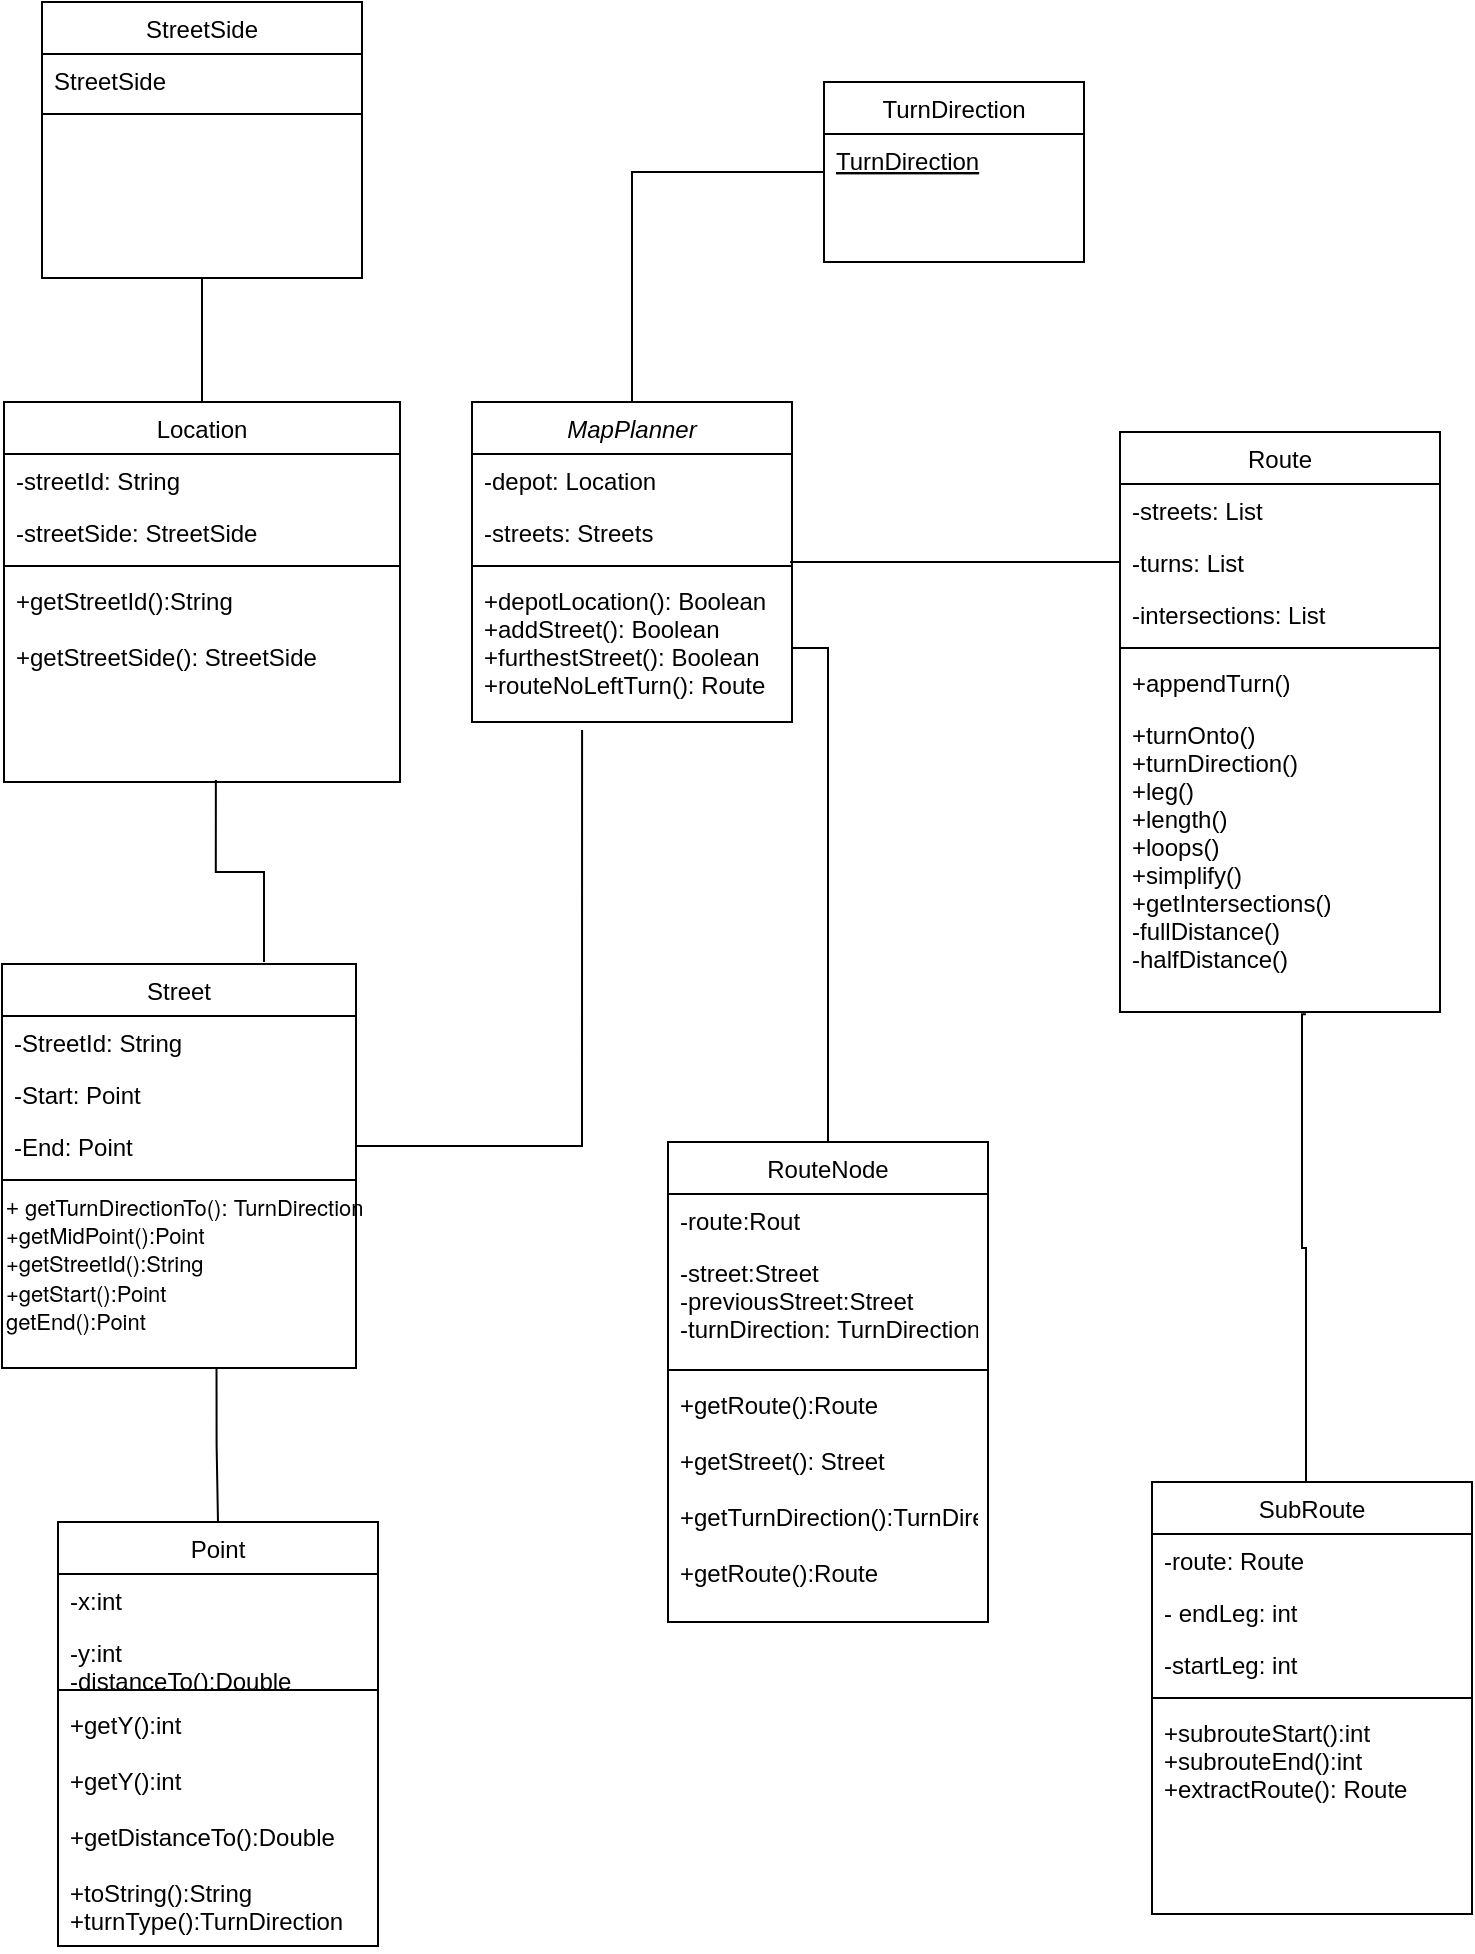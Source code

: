 <mxfile version="24.8.2">
  <diagram id="C5RBs43oDa-KdzZeNtuy" name="Page-1">
    <mxGraphModel dx="1290" dy="634" grid="1" gridSize="10" guides="1" tooltips="1" connect="1" arrows="1" fold="1" page="1" pageScale="1" pageWidth="827" pageHeight="1169" math="0" shadow="0">
      <root>
        <mxCell id="WIyWlLk6GJQsqaUBKTNV-0" />
        <mxCell id="WIyWlLk6GJQsqaUBKTNV-1" parent="WIyWlLk6GJQsqaUBKTNV-0" />
        <mxCell id="zkfFHV4jXpPFQw0GAbJ--0" value="MapPlanner" style="swimlane;fontStyle=2;align=center;verticalAlign=top;childLayout=stackLayout;horizontal=1;startSize=26;horizontalStack=0;resizeParent=1;resizeLast=0;collapsible=1;marginBottom=0;rounded=0;shadow=0;strokeWidth=1;" parent="WIyWlLk6GJQsqaUBKTNV-1" vertex="1">
          <mxGeometry x="264" y="230" width="160" height="160" as="geometry">
            <mxRectangle x="230" y="140" width="160" height="26" as="alternateBounds" />
          </mxGeometry>
        </mxCell>
        <mxCell id="zkfFHV4jXpPFQw0GAbJ--1" value="-depot: Location" style="text;align=left;verticalAlign=top;spacingLeft=4;spacingRight=4;overflow=hidden;rotatable=0;points=[[0,0.5],[1,0.5]];portConstraint=eastwest;" parent="zkfFHV4jXpPFQw0GAbJ--0" vertex="1">
          <mxGeometry y="26" width="160" height="26" as="geometry" />
        </mxCell>
        <mxCell id="zkfFHV4jXpPFQw0GAbJ--3" value="-streets: Streets" style="text;align=left;verticalAlign=top;spacingLeft=4;spacingRight=4;overflow=hidden;rotatable=0;points=[[0,0.5],[1,0.5]];portConstraint=eastwest;rounded=0;shadow=0;html=0;" parent="zkfFHV4jXpPFQw0GAbJ--0" vertex="1">
          <mxGeometry y="52" width="160" height="26" as="geometry" />
        </mxCell>
        <mxCell id="zkfFHV4jXpPFQw0GAbJ--4" value="" style="line;html=1;strokeWidth=1;align=left;verticalAlign=middle;spacingTop=-1;spacingLeft=3;spacingRight=3;rotatable=0;labelPosition=right;points=[];portConstraint=eastwest;" parent="zkfFHV4jXpPFQw0GAbJ--0" vertex="1">
          <mxGeometry y="78" width="160" height="8" as="geometry" />
        </mxCell>
        <mxCell id="zkfFHV4jXpPFQw0GAbJ--5" value="+depotLocation(): Boolean&#xa;+addStreet(): Boolean&#xa;+furthestStreet(): Boolean&#xa;+routeNoLeftTurn(): Route" style="text;align=left;verticalAlign=top;spacingLeft=4;spacingRight=4;overflow=hidden;rotatable=0;points=[[0,0.5],[1,0.5]];portConstraint=eastwest;" parent="zkfFHV4jXpPFQw0GAbJ--0" vertex="1">
          <mxGeometry y="86" width="160" height="74" as="geometry" />
        </mxCell>
        <mxCell id="zkfFHV4jXpPFQw0GAbJ--6" value="Street" style="swimlane;fontStyle=0;align=center;verticalAlign=top;childLayout=stackLayout;horizontal=1;startSize=26;horizontalStack=0;resizeParent=1;resizeLast=0;collapsible=1;marginBottom=0;rounded=0;shadow=0;strokeWidth=1;" parent="WIyWlLk6GJQsqaUBKTNV-1" vertex="1">
          <mxGeometry x="29" y="511" width="177" height="202" as="geometry">
            <mxRectangle x="130" y="380" width="160" height="26" as="alternateBounds" />
          </mxGeometry>
        </mxCell>
        <mxCell id="zkfFHV4jXpPFQw0GAbJ--7" value="-StreetId: String" style="text;align=left;verticalAlign=top;spacingLeft=4;spacingRight=4;overflow=hidden;rotatable=0;points=[[0,0.5],[1,0.5]];portConstraint=eastwest;" parent="zkfFHV4jXpPFQw0GAbJ--6" vertex="1">
          <mxGeometry y="26" width="177" height="26" as="geometry" />
        </mxCell>
        <mxCell id="oAMTNOTbMDp8Qqs458s8-45" value="-Start: Point" style="text;align=left;verticalAlign=top;spacingLeft=4;spacingRight=4;overflow=hidden;rotatable=0;points=[[0,0.5],[1,0.5]];portConstraint=eastwest;rounded=0;shadow=0;html=0;" vertex="1" parent="zkfFHV4jXpPFQw0GAbJ--6">
          <mxGeometry y="52" width="177" height="26" as="geometry" />
        </mxCell>
        <mxCell id="zkfFHV4jXpPFQw0GAbJ--8" value="-End: Point" style="text;align=left;verticalAlign=top;spacingLeft=4;spacingRight=4;overflow=hidden;rotatable=0;points=[[0,0.5],[1,0.5]];portConstraint=eastwest;rounded=0;shadow=0;html=0;" parent="zkfFHV4jXpPFQw0GAbJ--6" vertex="1">
          <mxGeometry y="78" width="177" height="26" as="geometry" />
        </mxCell>
        <mxCell id="zkfFHV4jXpPFQw0GAbJ--9" value="" style="line;html=1;strokeWidth=1;align=left;verticalAlign=middle;spacingTop=-1;spacingLeft=3;spacingRight=3;rotatable=0;labelPosition=right;points=[];portConstraint=eastwest;" parent="zkfFHV4jXpPFQw0GAbJ--6" vertex="1">
          <mxGeometry y="104" width="177" height="8" as="geometry" />
        </mxCell>
        <mxCell id="zkfFHV4jXpPFQw0GAbJ--17" value="Route" style="swimlane;fontStyle=0;align=center;verticalAlign=top;childLayout=stackLayout;horizontal=1;startSize=26;horizontalStack=0;resizeParent=1;resizeLast=0;collapsible=1;marginBottom=0;rounded=0;shadow=0;strokeWidth=1;" parent="WIyWlLk6GJQsqaUBKTNV-1" vertex="1">
          <mxGeometry x="588" y="245" width="160" height="290" as="geometry">
            <mxRectangle x="550" y="140" width="160" height="26" as="alternateBounds" />
          </mxGeometry>
        </mxCell>
        <mxCell id="zkfFHV4jXpPFQw0GAbJ--18" value="-streets: List" style="text;align=left;verticalAlign=top;spacingLeft=4;spacingRight=4;overflow=hidden;rotatable=0;points=[[0,0.5],[1,0.5]];portConstraint=eastwest;" parent="zkfFHV4jXpPFQw0GAbJ--17" vertex="1">
          <mxGeometry y="26" width="160" height="26" as="geometry" />
        </mxCell>
        <mxCell id="zkfFHV4jXpPFQw0GAbJ--19" value="-turns: List" style="text;align=left;verticalAlign=top;spacingLeft=4;spacingRight=4;overflow=hidden;rotatable=0;points=[[0,0.5],[1,0.5]];portConstraint=eastwest;rounded=0;shadow=0;html=0;" parent="zkfFHV4jXpPFQw0GAbJ--17" vertex="1">
          <mxGeometry y="52" width="160" height="26" as="geometry" />
        </mxCell>
        <mxCell id="zkfFHV4jXpPFQw0GAbJ--20" value="-intersections: List" style="text;align=left;verticalAlign=top;spacingLeft=4;spacingRight=4;overflow=hidden;rotatable=0;points=[[0,0.5],[1,0.5]];portConstraint=eastwest;rounded=0;shadow=0;html=0;" parent="zkfFHV4jXpPFQw0GAbJ--17" vertex="1">
          <mxGeometry y="78" width="160" height="26" as="geometry" />
        </mxCell>
        <mxCell id="zkfFHV4jXpPFQw0GAbJ--23" value="" style="line;html=1;strokeWidth=1;align=left;verticalAlign=middle;spacingTop=-1;spacingLeft=3;spacingRight=3;rotatable=0;labelPosition=right;points=[];portConstraint=eastwest;" parent="zkfFHV4jXpPFQw0GAbJ--17" vertex="1">
          <mxGeometry y="104" width="160" height="8" as="geometry" />
        </mxCell>
        <mxCell id="zkfFHV4jXpPFQw0GAbJ--24" value="+appendTurn()" style="text;align=left;verticalAlign=top;spacingLeft=4;spacingRight=4;overflow=hidden;rotatable=0;points=[[0,0.5],[1,0.5]];portConstraint=eastwest;" parent="zkfFHV4jXpPFQw0GAbJ--17" vertex="1">
          <mxGeometry y="112" width="160" height="26" as="geometry" />
        </mxCell>
        <mxCell id="zkfFHV4jXpPFQw0GAbJ--25" value="+turnOnto()&#xa;+turnDirection()&#xa;+leg()&#xa;+length()&#xa;+loops()&#xa;+simplify()&#xa;+getIntersections()&#xa;-fullDistance()&#xa;-halfDistance()" style="text;align=left;verticalAlign=top;spacingLeft=4;spacingRight=4;overflow=hidden;rotatable=0;points=[[0,0.5],[1,0.5]];portConstraint=eastwest;" parent="zkfFHV4jXpPFQw0GAbJ--17" vertex="1">
          <mxGeometry y="138" width="160" height="152" as="geometry" />
        </mxCell>
        <mxCell id="oAMTNOTbMDp8Qqs458s8-0" value="Location" style="swimlane;fontStyle=0;align=center;verticalAlign=top;childLayout=stackLayout;horizontal=1;startSize=26;horizontalStack=0;resizeParent=1;resizeLast=0;collapsible=1;marginBottom=0;rounded=0;shadow=0;strokeWidth=1;" vertex="1" parent="WIyWlLk6GJQsqaUBKTNV-1">
          <mxGeometry x="30" y="230" width="198" height="190" as="geometry">
            <mxRectangle x="130" y="380" width="160" height="26" as="alternateBounds" />
          </mxGeometry>
        </mxCell>
        <mxCell id="oAMTNOTbMDp8Qqs458s8-1" value="-streetId: String" style="text;align=left;verticalAlign=top;spacingLeft=4;spacingRight=4;overflow=hidden;rotatable=0;points=[[0,0.5],[1,0.5]];portConstraint=eastwest;" vertex="1" parent="oAMTNOTbMDp8Qqs458s8-0">
          <mxGeometry y="26" width="198" height="26" as="geometry" />
        </mxCell>
        <mxCell id="oAMTNOTbMDp8Qqs458s8-2" value="-streetSide: StreetSide" style="text;align=left;verticalAlign=top;spacingLeft=4;spacingRight=4;overflow=hidden;rotatable=0;points=[[0,0.5],[1,0.5]];portConstraint=eastwest;rounded=0;shadow=0;html=0;" vertex="1" parent="oAMTNOTbMDp8Qqs458s8-0">
          <mxGeometry y="52" width="198" height="26" as="geometry" />
        </mxCell>
        <mxCell id="oAMTNOTbMDp8Qqs458s8-3" value="" style="line;html=1;strokeWidth=1;align=left;verticalAlign=middle;spacingTop=-1;spacingLeft=3;spacingRight=3;rotatable=0;labelPosition=right;points=[];portConstraint=eastwest;" vertex="1" parent="oAMTNOTbMDp8Qqs458s8-0">
          <mxGeometry y="78" width="198" height="8" as="geometry" />
        </mxCell>
        <mxCell id="oAMTNOTbMDp8Qqs458s8-85" value="+getStreetId():String&#xa;&#xa;+getStreetSide(): StreetSide" style="text;align=left;verticalAlign=top;spacingLeft=4;spacingRight=4;overflow=hidden;rotatable=0;points=[[0,0.5],[1,0.5]];portConstraint=eastwest;rounded=0;shadow=0;html=0;" vertex="1" parent="oAMTNOTbMDp8Qqs458s8-0">
          <mxGeometry y="86" width="198" height="54" as="geometry" />
        </mxCell>
        <mxCell id="oAMTNOTbMDp8Qqs458s8-81" value="&lt;div style=&quot;text-align: start; white-space: normal; background-color: rgb(30, 31, 34); color: rgb(188, 190, 196);&quot;&gt;&lt;pre style=&quot;font-family: &amp;quot;JetBrains Mono&amp;quot;, monospace; font-size: 9.8pt;&quot;&gt;&lt;br&gt;&lt;/pre&gt;&lt;/div&gt;" style="text;html=1;align=center;verticalAlign=middle;resizable=0;points=[];autosize=1;strokeColor=none;fillColor=none;" vertex="1" parent="oAMTNOTbMDp8Qqs458s8-0">
          <mxGeometry y="140" width="198" height="50" as="geometry" />
        </mxCell>
        <mxCell id="oAMTNOTbMDp8Qqs458s8-6" value="RouteNode" style="swimlane;fontStyle=0;align=center;verticalAlign=top;childLayout=stackLayout;horizontal=1;startSize=26;horizontalStack=0;resizeParent=1;resizeLast=0;collapsible=1;marginBottom=0;rounded=0;shadow=0;strokeWidth=1;" vertex="1" parent="WIyWlLk6GJQsqaUBKTNV-1">
          <mxGeometry x="362" y="600" width="160" height="240" as="geometry">
            <mxRectangle x="130" y="380" width="160" height="26" as="alternateBounds" />
          </mxGeometry>
        </mxCell>
        <mxCell id="oAMTNOTbMDp8Qqs458s8-7" value="-route:Rout" style="text;align=left;verticalAlign=top;spacingLeft=4;spacingRight=4;overflow=hidden;rotatable=0;points=[[0,0.5],[1,0.5]];portConstraint=eastwest;" vertex="1" parent="oAMTNOTbMDp8Qqs458s8-6">
          <mxGeometry y="26" width="160" height="26" as="geometry" />
        </mxCell>
        <mxCell id="oAMTNOTbMDp8Qqs458s8-8" value="-street:Street&#xa;-previousStreet:Street&#xa;-turnDirection: TurnDirection" style="text;align=left;verticalAlign=top;spacingLeft=4;spacingRight=4;overflow=hidden;rotatable=0;points=[[0,0.5],[1,0.5]];portConstraint=eastwest;rounded=0;shadow=0;html=0;" vertex="1" parent="oAMTNOTbMDp8Qqs458s8-6">
          <mxGeometry y="52" width="160" height="58" as="geometry" />
        </mxCell>
        <mxCell id="oAMTNOTbMDp8Qqs458s8-9" value="" style="line;html=1;strokeWidth=1;align=left;verticalAlign=middle;spacingTop=-1;spacingLeft=3;spacingRight=3;rotatable=0;labelPosition=right;points=[];portConstraint=eastwest;" vertex="1" parent="oAMTNOTbMDp8Qqs458s8-6">
          <mxGeometry y="110" width="160" height="8" as="geometry" />
        </mxCell>
        <mxCell id="oAMTNOTbMDp8Qqs458s8-87" value="+getRoute():Route &#xa;&#xa;+getStreet(): Street&#xa;&#xa;+getTurnDirection():TurnDirection&#xa;&#xa;+getRoute():Route " style="text;align=left;verticalAlign=top;spacingLeft=4;spacingRight=4;overflow=hidden;rotatable=0;points=[[0,0.5],[1,0.5]];portConstraint=eastwest;rounded=0;shadow=0;html=0;" vertex="1" parent="oAMTNOTbMDp8Qqs458s8-6">
          <mxGeometry y="118" width="160" height="122" as="geometry" />
        </mxCell>
        <mxCell id="oAMTNOTbMDp8Qqs458s8-12" value="StreetSide" style="swimlane;fontStyle=0;align=center;verticalAlign=top;childLayout=stackLayout;horizontal=1;startSize=26;horizontalStack=0;resizeParent=1;resizeLast=0;collapsible=1;marginBottom=0;rounded=0;shadow=0;strokeWidth=1;" vertex="1" parent="WIyWlLk6GJQsqaUBKTNV-1">
          <mxGeometry x="49" y="30" width="160" height="138" as="geometry">
            <mxRectangle x="130" y="380" width="160" height="26" as="alternateBounds" />
          </mxGeometry>
        </mxCell>
        <mxCell id="oAMTNOTbMDp8Qqs458s8-13" value="StreetSide" style="text;align=left;verticalAlign=top;spacingLeft=4;spacingRight=4;overflow=hidden;rotatable=0;points=[[0,0.5],[1,0.5]];portConstraint=eastwest;" vertex="1" parent="oAMTNOTbMDp8Qqs458s8-12">
          <mxGeometry y="26" width="160" height="26" as="geometry" />
        </mxCell>
        <mxCell id="oAMTNOTbMDp8Qqs458s8-15" value="" style="line;html=1;strokeWidth=1;align=left;verticalAlign=middle;spacingTop=-1;spacingLeft=3;spacingRight=3;rotatable=0;labelPosition=right;points=[];portConstraint=eastwest;" vertex="1" parent="oAMTNOTbMDp8Qqs458s8-12">
          <mxGeometry y="52" width="160" height="8" as="geometry" />
        </mxCell>
        <mxCell id="oAMTNOTbMDp8Qqs458s8-18" value="Point" style="swimlane;fontStyle=0;align=center;verticalAlign=top;childLayout=stackLayout;horizontal=1;startSize=26;horizontalStack=0;resizeParent=1;resizeLast=0;collapsible=1;marginBottom=0;rounded=0;shadow=0;strokeWidth=1;" vertex="1" parent="WIyWlLk6GJQsqaUBKTNV-1">
          <mxGeometry x="57" y="790" width="160" height="212" as="geometry">
            <mxRectangle x="130" y="380" width="160" height="26" as="alternateBounds" />
          </mxGeometry>
        </mxCell>
        <mxCell id="oAMTNOTbMDp8Qqs458s8-19" value="-x:int" style="text;align=left;verticalAlign=top;spacingLeft=4;spacingRight=4;overflow=hidden;rotatable=0;points=[[0,0.5],[1,0.5]];portConstraint=eastwest;" vertex="1" parent="oAMTNOTbMDp8Qqs458s8-18">
          <mxGeometry y="26" width="160" height="26" as="geometry" />
        </mxCell>
        <mxCell id="oAMTNOTbMDp8Qqs458s8-20" value="-y:int&#xa;-distanceTo():Double" style="text;align=left;verticalAlign=top;spacingLeft=4;spacingRight=4;overflow=hidden;rotatable=0;points=[[0,0.5],[1,0.5]];portConstraint=eastwest;rounded=0;shadow=0;html=0;" vertex="1" parent="oAMTNOTbMDp8Qqs458s8-18">
          <mxGeometry y="52" width="160" height="28" as="geometry" />
        </mxCell>
        <mxCell id="oAMTNOTbMDp8Qqs458s8-21" value="" style="line;html=1;strokeWidth=1;align=left;verticalAlign=middle;spacingTop=-1;spacingLeft=3;spacingRight=3;rotatable=0;labelPosition=right;points=[];portConstraint=eastwest;" vertex="1" parent="oAMTNOTbMDp8Qqs458s8-18">
          <mxGeometry y="80" width="160" height="8" as="geometry" />
        </mxCell>
        <mxCell id="oAMTNOTbMDp8Qqs458s8-23" value="+getY():int&#xa;&#xa;+getY():int&#xa;&#xa;+getDistanceTo():Double &#xa;&#xa;+toString():String&#xa;+turnType():TurnDirection" style="text;align=left;verticalAlign=top;spacingLeft=4;spacingRight=4;overflow=hidden;rotatable=0;points=[[0,0.5],[1,0.5]];portConstraint=eastwest;" vertex="1" parent="oAMTNOTbMDp8Qqs458s8-18">
          <mxGeometry y="88" width="160" height="124" as="geometry" />
        </mxCell>
        <mxCell id="oAMTNOTbMDp8Qqs458s8-24" value="SubRoute" style="swimlane;fontStyle=0;align=center;verticalAlign=top;childLayout=stackLayout;horizontal=1;startSize=26;horizontalStack=0;resizeParent=1;resizeLast=0;collapsible=1;marginBottom=0;rounded=0;shadow=0;strokeWidth=1;" vertex="1" parent="WIyWlLk6GJQsqaUBKTNV-1">
          <mxGeometry x="604" y="770" width="160" height="216" as="geometry">
            <mxRectangle x="550" y="140" width="160" height="26" as="alternateBounds" />
          </mxGeometry>
        </mxCell>
        <mxCell id="oAMTNOTbMDp8Qqs458s8-25" value="-route: Route" style="text;align=left;verticalAlign=top;spacingLeft=4;spacingRight=4;overflow=hidden;rotatable=0;points=[[0,0.5],[1,0.5]];portConstraint=eastwest;" vertex="1" parent="oAMTNOTbMDp8Qqs458s8-24">
          <mxGeometry y="26" width="160" height="26" as="geometry" />
        </mxCell>
        <mxCell id="oAMTNOTbMDp8Qqs458s8-70" value="- endLeg: int" style="text;align=left;verticalAlign=top;spacingLeft=4;spacingRight=4;overflow=hidden;rotatable=0;points=[[0,0.5],[1,0.5]];portConstraint=eastwest;rounded=0;shadow=0;html=0;" vertex="1" parent="oAMTNOTbMDp8Qqs458s8-24">
          <mxGeometry y="52" width="160" height="26" as="geometry" />
        </mxCell>
        <mxCell id="oAMTNOTbMDp8Qqs458s8-26" value="-startLeg: int" style="text;align=left;verticalAlign=top;spacingLeft=4;spacingRight=4;overflow=hidden;rotatable=0;points=[[0,0.5],[1,0.5]];portConstraint=eastwest;rounded=0;shadow=0;html=0;" vertex="1" parent="oAMTNOTbMDp8Qqs458s8-24">
          <mxGeometry y="78" width="160" height="26" as="geometry" />
        </mxCell>
        <mxCell id="oAMTNOTbMDp8Qqs458s8-30" value="" style="line;html=1;strokeWidth=1;align=left;verticalAlign=middle;spacingTop=-1;spacingLeft=3;spacingRight=3;rotatable=0;labelPosition=right;points=[];portConstraint=eastwest;" vertex="1" parent="oAMTNOTbMDp8Qqs458s8-24">
          <mxGeometry y="104" width="160" height="8" as="geometry" />
        </mxCell>
        <mxCell id="oAMTNOTbMDp8Qqs458s8-71" value="+subrouteStart():int&#xa;+subrouteEnd():int&#xa;+extractRoute(): Route" style="text;align=left;verticalAlign=top;spacingLeft=4;spacingRight=4;overflow=hidden;rotatable=0;points=[[0,0.5],[1,0.5]];portConstraint=eastwest;rounded=0;shadow=0;html=0;" vertex="1" parent="oAMTNOTbMDp8Qqs458s8-24">
          <mxGeometry y="112" width="160" height="68" as="geometry" />
        </mxCell>
        <mxCell id="oAMTNOTbMDp8Qqs458s8-34" value="TurnDirection" style="swimlane;fontStyle=0;align=center;verticalAlign=top;childLayout=stackLayout;horizontal=1;startSize=26;horizontalStack=0;resizeParent=1;resizeLast=0;collapsible=1;marginBottom=0;rounded=0;shadow=0;strokeWidth=1;" vertex="1" parent="WIyWlLk6GJQsqaUBKTNV-1">
          <mxGeometry x="440" y="70" width="130" height="90" as="geometry">
            <mxRectangle x="440" y="70" width="160" height="26" as="alternateBounds" />
          </mxGeometry>
        </mxCell>
        <mxCell id="oAMTNOTbMDp8Qqs458s8-38" value="TurnDirection" style="text;align=left;verticalAlign=top;spacingLeft=4;spacingRight=4;overflow=hidden;rotatable=0;points=[[0,0.5],[1,0.5]];portConstraint=eastwest;fontStyle=4" vertex="1" parent="oAMTNOTbMDp8Qqs458s8-34">
          <mxGeometry y="26" width="130" height="26" as="geometry" />
        </mxCell>
        <mxCell id="oAMTNOTbMDp8Qqs458s8-53" value="" style="endArrow=none;html=1;edgeStyle=orthogonalEdgeStyle;rounded=0;entryX=0.25;entryY=0;entryDx=0;entryDy=0;exitX=0.535;exitY=0.98;exitDx=0;exitDy=0;exitPerimeter=0;" edge="1" parent="WIyWlLk6GJQsqaUBKTNV-1" source="oAMTNOTbMDp8Qqs458s8-81">
          <mxGeometry relative="1" as="geometry">
            <mxPoint x="146.038" y="417" as="sourcePoint" />
            <mxPoint x="160" y="510" as="targetPoint" />
            <Array as="points">
              <mxPoint x="136" y="465" />
              <mxPoint x="160" y="465" />
            </Array>
          </mxGeometry>
        </mxCell>
        <mxCell id="oAMTNOTbMDp8Qqs458s8-54" value="" style="endArrow=none;html=1;edgeStyle=orthogonalEdgeStyle;rounded=0;exitX=1;exitY=0.5;exitDx=0;exitDy=0;entryX=0.344;entryY=1.054;entryDx=0;entryDy=0;entryPerimeter=0;" edge="1" parent="WIyWlLk6GJQsqaUBKTNV-1" source="zkfFHV4jXpPFQw0GAbJ--8" target="zkfFHV4jXpPFQw0GAbJ--5">
          <mxGeometry relative="1" as="geometry">
            <mxPoint x="300" y="500" as="sourcePoint" />
            <mxPoint x="270" y="350" as="targetPoint" />
            <Array as="points">
              <mxPoint x="319" y="602" />
            </Array>
          </mxGeometry>
        </mxCell>
        <mxCell id="oAMTNOTbMDp8Qqs458s8-57" value="" style="endArrow=none;html=1;edgeStyle=orthogonalEdgeStyle;rounded=0;entryX=0;entryY=0.5;entryDx=0;entryDy=0;exitX=0.5;exitY=0;exitDx=0;exitDy=0;" edge="1" parent="WIyWlLk6GJQsqaUBKTNV-1" source="zkfFHV4jXpPFQw0GAbJ--0" target="oAMTNOTbMDp8Qqs458s8-34">
          <mxGeometry relative="1" as="geometry">
            <mxPoint x="310" y="420" as="sourcePoint" />
            <mxPoint x="460" y="320" as="targetPoint" />
          </mxGeometry>
        </mxCell>
        <mxCell id="oAMTNOTbMDp8Qqs458s8-61" value="" style="endArrow=none;html=1;edgeStyle=orthogonalEdgeStyle;rounded=0;exitX=0.5;exitY=1;exitDx=0;exitDy=0;entryX=0.5;entryY=0;entryDx=0;entryDy=0;" edge="1" parent="WIyWlLk6GJQsqaUBKTNV-1" source="oAMTNOTbMDp8Qqs458s8-12" target="oAMTNOTbMDp8Qqs458s8-0">
          <mxGeometry relative="1" as="geometry">
            <mxPoint x="300" y="350" as="sourcePoint" />
            <mxPoint x="460" y="350" as="targetPoint" />
          </mxGeometry>
        </mxCell>
        <mxCell id="oAMTNOTbMDp8Qqs458s8-64" value="" style="endArrow=none;html=1;edgeStyle=orthogonalEdgeStyle;rounded=0;exitX=0.994;exitY=0.25;exitDx=0;exitDy=0;exitPerimeter=0;entryX=0;entryY=0.5;entryDx=0;entryDy=0;" edge="1" parent="WIyWlLk6GJQsqaUBKTNV-1" source="zkfFHV4jXpPFQw0GAbJ--4" target="zkfFHV4jXpPFQw0GAbJ--19">
          <mxGeometry relative="1" as="geometry">
            <mxPoint x="330" y="440" as="sourcePoint" />
            <mxPoint x="490" y="440" as="targetPoint" />
          </mxGeometry>
        </mxCell>
        <mxCell id="oAMTNOTbMDp8Qqs458s8-67" value="" style="endArrow=none;html=1;edgeStyle=orthogonalEdgeStyle;rounded=0;exitX=0.606;exitY=1;exitDx=0;exitDy=0;exitPerimeter=0;entryX=0.5;entryY=0;entryDx=0;entryDy=0;" edge="1" parent="WIyWlLk6GJQsqaUBKTNV-1" source="oAMTNOTbMDp8Qqs458s8-83" target="oAMTNOTbMDp8Qqs458s8-18">
          <mxGeometry relative="1" as="geometry">
            <mxPoint x="199.96" y="648.988" as="sourcePoint" />
            <mxPoint x="490" y="580" as="targetPoint" />
          </mxGeometry>
        </mxCell>
        <mxCell id="oAMTNOTbMDp8Qqs458s8-78" value="" style="endArrow=none;html=1;edgeStyle=orthogonalEdgeStyle;rounded=0;entryX=0.5;entryY=0;entryDx=0;entryDy=0;exitX=1;exitY=0.5;exitDx=0;exitDy=0;" edge="1" parent="WIyWlLk6GJQsqaUBKTNV-1" source="zkfFHV4jXpPFQw0GAbJ--5" target="oAMTNOTbMDp8Qqs458s8-6">
          <mxGeometry relative="1" as="geometry">
            <mxPoint x="300" y="420" as="sourcePoint" />
            <mxPoint x="460" y="420" as="targetPoint" />
          </mxGeometry>
        </mxCell>
        <mxCell id="oAMTNOTbMDp8Qqs458s8-88" value="" style="endArrow=none;html=1;edgeStyle=orthogonalEdgeStyle;rounded=0;exitX=0.5;exitY=0;exitDx=0;exitDy=0;entryX=0.581;entryY=1.007;entryDx=0;entryDy=0;entryPerimeter=0;" edge="1" parent="WIyWlLk6GJQsqaUBKTNV-1" source="oAMTNOTbMDp8Qqs458s8-24" target="zkfFHV4jXpPFQw0GAbJ--25">
          <mxGeometry relative="1" as="geometry">
            <mxPoint x="580" y="630" as="sourcePoint" />
            <mxPoint x="650" y="580" as="targetPoint" />
            <Array as="points">
              <mxPoint x="681" y="770" />
              <mxPoint x="681" y="653" />
              <mxPoint x="679" y="653" />
              <mxPoint x="679" y="536" />
            </Array>
          </mxGeometry>
        </mxCell>
        <mxCell id="oAMTNOTbMDp8Qqs458s8-83" value="+&lt;span style=&quot;font-family: &amp;quot;Helvetica Neue&amp;quot;; font-size: 11px;&quot;&gt;&amp;nbsp;getTurnDirectionTo():&lt;/span&gt;&lt;span style=&quot;font-family: &amp;quot;Helvetica Neue&amp;quot;; font-size: 11px;&quot;&gt;&amp;nbsp;TurnDirection&lt;/span&gt;&lt;div&gt;&lt;span style=&quot;font-family: &amp;quot;Helvetica Neue&amp;quot;; font-size: 11px;&quot;&gt;+getMidPoint():Point&lt;/span&gt;&lt;/div&gt;&lt;div&gt;&lt;span style=&quot;font-family: &amp;quot;Helvetica Neue&amp;quot;; font-size: 11px;&quot;&gt;+getStreetId():String&lt;/span&gt;&lt;/div&gt;&lt;div&gt;&lt;span style=&quot;font-family: &amp;quot;Helvetica Neue&amp;quot;; font-size: 11px;&quot;&gt;+getStart():Point&lt;/span&gt;&lt;/div&gt;&lt;div&gt;&lt;span style=&quot;font-family: &amp;quot;Helvetica Neue&amp;quot;; font-size: 11px;&quot;&gt;getEnd():Point&lt;/span&gt;&lt;/div&gt;&lt;div&gt;&lt;span style=&quot;font-family: &amp;quot;Helvetica Neue&amp;quot;; font-size: 11px;&quot;&gt;&lt;br&gt;&lt;/span&gt;&lt;/div&gt;" style="text;html=1;align=left;verticalAlign=middle;resizable=0;points=[];autosize=1;strokeColor=none;fillColor=none;fontSize=11;" vertex="1" parent="WIyWlLk6GJQsqaUBKTNV-1">
          <mxGeometry x="29" y="623" width="177" height="90" as="geometry" />
        </mxCell>
      </root>
    </mxGraphModel>
  </diagram>
</mxfile>

